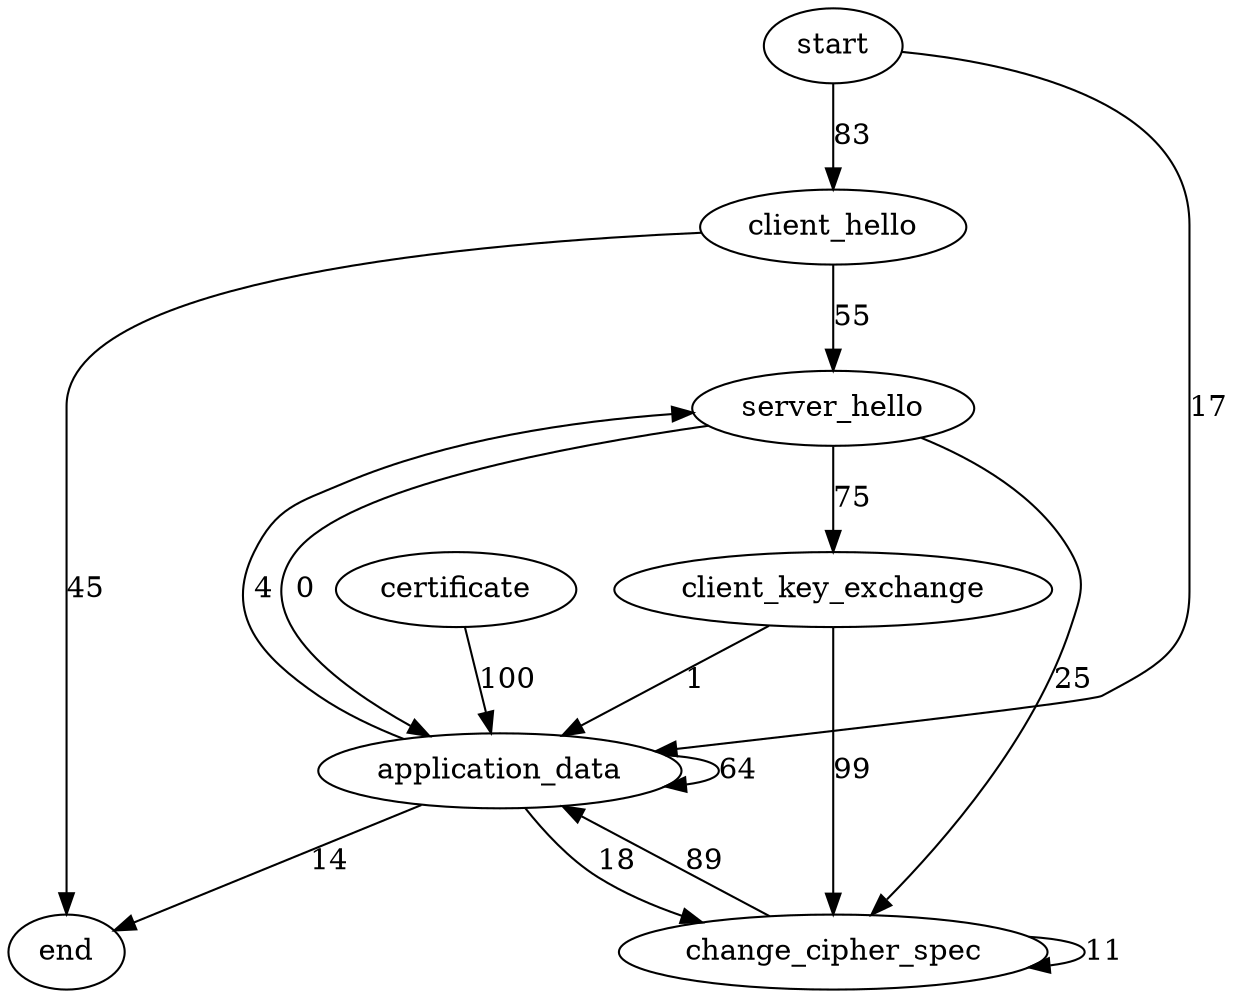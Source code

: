 digraph G1{
 start -> client_hello[label="83",weight="83"];
 start -> application_data[label="17",weight="17"];
 client_hello -> server_hello[label="55",weight="55"];
 client_hello -> end[label="45",weight="45"];
 server_hello -> client_key_exchange[label="75",weight="75"];
 server_hello -> change_cipher_spec[label="25",weight="25"];
 server_hello -> application_data[label="0",weight="0"];
 certificate -> application_data[label="100",weight="100"];
 client_key_exchange -> change_cipher_spec[label="99",weight="99"];
 client_key_exchange -> application_data[label="1",weight="1"];
 change_cipher_spec -> change_cipher_spec[label="11",weight="11"];
 change_cipher_spec -> application_data[label="89",weight="89"];
 application_data -> server_hello[label="4",weight="4"];
 application_data -> change_cipher_spec[label="18",weight="18"];
 application_data -> application_data[label="64",weight="64"];
 application_data -> end[label="14",weight="14"];
}
digraph G2{
 start -> client_hello[label="99",weight="99"];
 start -> application_data[label="1",weight="1"];
 client_hello -> server_hello[label="63",weight="63"];
 client_hello -> end[label="37",weight="37"];
 server_hello -> server_hello[label="11",weight="11"];
 server_hello -> client_key_exchange[label="61",weight="61"];
 server_hello -> change_cipher_spec[label="28",weight="28"];
 server_hello -> application_data[label="0",weight="0"];
 certificate -> application_data[label="100",weight="100"];
 client_key_exchange -> change_cipher_spec[label="93",weight="93"];
 client_key_exchange -> application_data[label="7",weight="7"];
 change_cipher_spec -> certificate[label="3",weight="3"];
 change_cipher_spec -> client_key_exchange[label="3",weight="3"];
 change_cipher_spec -> change_cipher_spec[label="14",weight="14"];
 change_cipher_spec -> application_data[label="80",weight="80"];
 application_data -> server_hello[label="5",weight="5"];
 application_data -> client_key_exchange[label="2",weight="2"];
 application_data -> change_cipher_spec[label="13",weight="13"];
 application_data -> application_data[label="69",weight="69"];
 application_data -> end[label="11",weight="11"];
}
